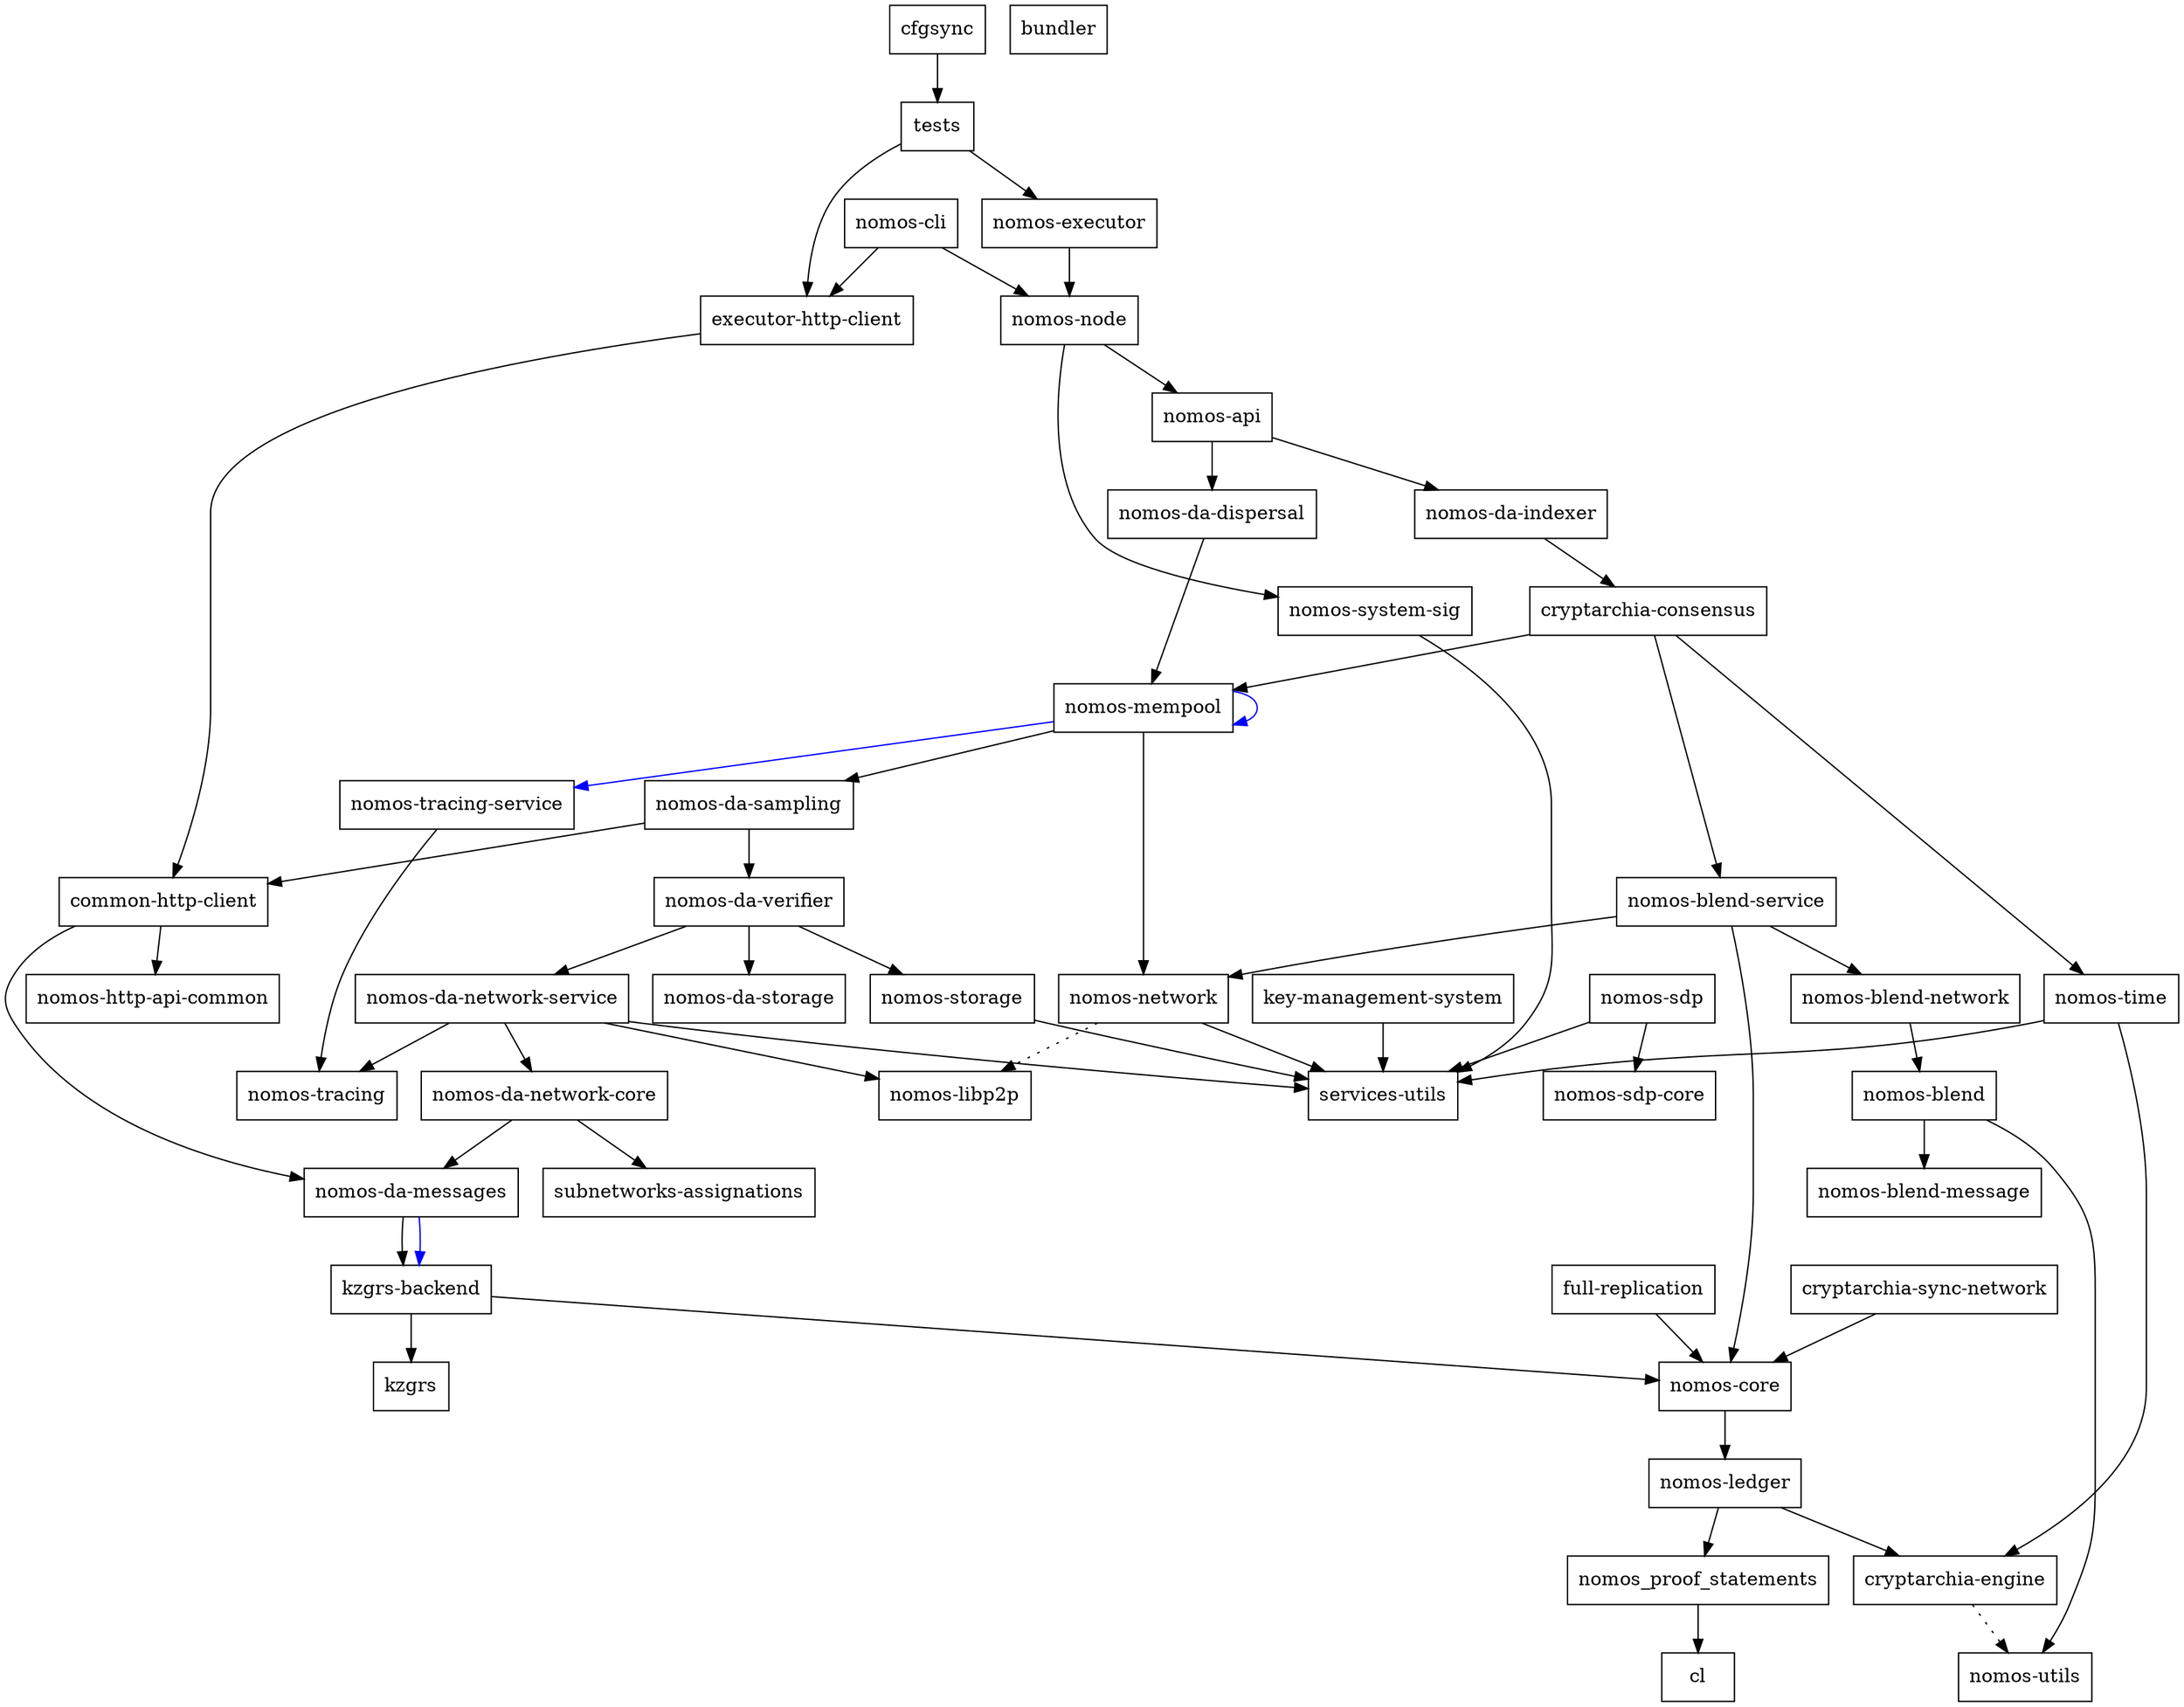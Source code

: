 digraph {
    0 [ label = "cryptarchia-engine" shape = box]
    1 [ label = "nomos-utils" shape = box]
    2 [ label = "cryptarchia-sync-network" shape = box]
    3 [ label = "nomos-core" shape = box]
    4 [ label = "cl" shape = box]
    5 [ label = "nomos-ledger" shape = box]
    6 [ label = "nomos_proof_statements" shape = box]
    7 [ label = "nomos-http-api-common" shape = box]
    8 [ label = "nomos-executor" shape = box]
    9 [ label = "kzgrs-backend" shape = box]
    10 [ label = "kzgrs" shape = box]
    11 [ label = "nomos-api" shape = box]
    12 [ label = "cryptarchia-consensus" shape = box]
    13 [ label = "nomos-blend-service" shape = box]
    14 [ label = "nomos-blend" shape = box]
    15 [ label = "nomos-blend-message" shape = box]
    16 [ label = "nomos-blend-network" shape = box]
    17 [ label = "nomos-libp2p" shape = box]
    18 [ label = "nomos-network" shape = box]
    19 [ label = "services-utils" shape = box]
    20 [ label = "nomos-da-sampling" shape = box]
    21 [ label = "common-http-client" shape = box]
    22 [ label = "nomos-da-messages" shape = box]
    23 [ label = "nomos-da-network-core" shape = box]
    24 [ label = "subnetworks-assignations" shape = box]
    25 [ label = "nomos-da-network-service" shape = box]
    26 [ label = "nomos-tracing" shape = box]
    27 [ label = "nomos-da-storage" shape = box]
    28 [ label = "nomos-da-verifier" shape = box]
    29 [ label = "nomos-storage" shape = box]
    30 [ label = "nomos-mempool" shape = box]
    31 [ label = "nomos-tracing-service" shape = box]
    32 [ label = "nomos-time" shape = box]
    33 [ label = "nomos-da-dispersal" shape = box]
    34 [ label = "nomos-da-indexer" shape = box]
    35 [ label = "nomos-node" shape = box]
    36 [ label = "nomos-system-sig" shape = box]
    37 [ label = "executor-http-client" shape = box]
    38 [ label = "bundler" shape = box]
    39 [ label = "nomos-cli" shape = box]
    40 [ label = "full-replication" shape = box]
    41 [ label = "nomos-sdp-core" shape = box]
    42 [ label = "key-management-system" shape = box]
    43 [ label = "nomos-sdp" shape = box]
    44 [ label = "cfgsync" shape = box]
    45 [ label = "tests" shape = box]
    0 -> 1 [ style = dotted]
    2 -> 3 [ ]
    3 -> 5 [ ]
    5 -> 0 [ ]
    5 -> 6 [ ]
    6 -> 4 [ ]
    8 -> 35 [ ]
    9 -> 10 [ ]
    9 -> 3 [ ]
    11 -> 33 [ ]
    11 -> 34 [ ]
    12 -> 13 [ ]
    12 -> 30 [ ]
    12 -> 32 [ ]
    13 -> 16 [ ]
    13 -> 3 [ ]
    13 -> 18 [ ]
    14 -> 15 [ ]
    14 -> 1 [ ]
    16 -> 14 [ ]
    18 -> 17 [ style = dotted]
    18 -> 19 [ ]
    20 -> 21 [ ]
    20 -> 28 [ ]
    21 -> 22 [ ]
    21 -> 7 [ ]
    22 -> 9 [ ]
    22 -> 9 [ color = blue]
    23 -> 22 [ ]
    23 -> 24 [ ]
    25 -> 23 [ ]
    25 -> 17 [ ]
    25 -> 26 [ ]
    25 -> 19 [ ]
    28 -> 25 [ ]
    28 -> 27 [ ]
    28 -> 29 [ ]
    29 -> 19 [ ]
    30 -> 20 [ ]
    30 -> 30 [ color = blue]
    30 -> 18 [ ]
    30 -> 31 [ color = blue]
    31 -> 26 [ ]
    32 -> 0 [ ]
    32 -> 19 [ ]
    33 -> 30 [ ]
    34 -> 12 [ ]
    35 -> 11 [ ]
    35 -> 36 [ ]
    36 -> 19 [ ]
    37 -> 21 [ ]
    39 -> 37 [ ]
    39 -> 35 [ ]
    40 -> 3 [ ]
    42 -> 19 [ ]
    43 -> 41 [ ]
    43 -> 19 [ ]
    44 -> 45 [ ]
    45 -> 37 [ ]
    45 -> 8 [ ]
}

